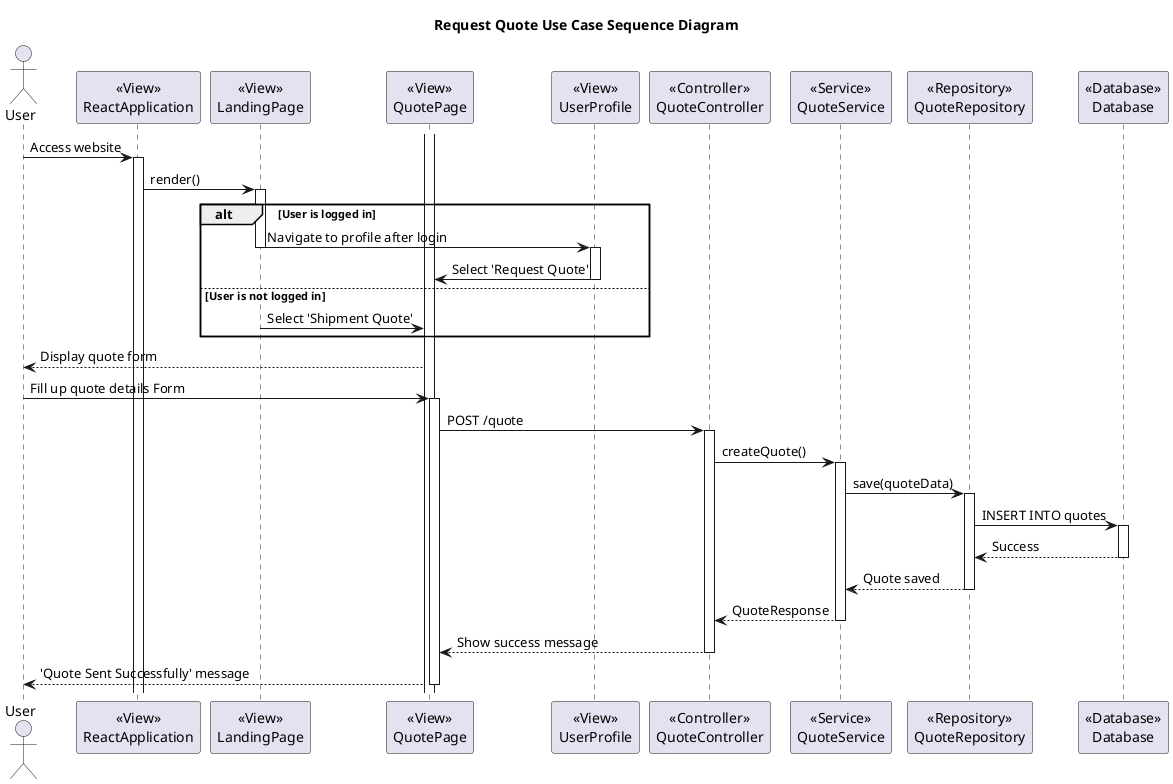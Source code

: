 @startuml
title Request Quote Use Case Sequence Diagram

actor User

participant ReactApplication as "<<View>>\nReactApplication"
participant LandingPage as "<<View>>\nLandingPage"
participant QuotePage as "<<View>>\nQuotePage"
participant UserProfile as "<<View>>\nUserProfile"
participant QuoteController as "<<Controller>>\nQuoteController"
participant QuoteService as "<<Service>>\nQuoteService"
participant QuoteRepository as "<<Repository>>\nQuoteRepository"
participant Database as "<<Database>>\nDatabase"

User -> ReactApplication : Access website
activate ReactApplication

ReactApplication -> LandingPage : render()
activate LandingPage

alt User is logged in
    LandingPage -> UserProfile : Navigate to profile after login
    deactivate LandingPage
    activate UserProfile
    UserProfile -> QuotePage : Select 'Request Quote'
    deactivate UserProfile
else User is not logged in
    LandingPage -> QuotePage : Select 'Shipment Quote'
    deactivate LandingPage
end
activate QuotePage

QuotePage --> User : Display quote form
User -> QuotePage : Fill up quote details Form
activate QuotePage

QuotePage -> QuoteController : POST /quote
activate QuoteController

QuoteController -> QuoteService : createQuote()
activate QuoteService

QuoteService -> QuoteRepository : save(quoteData)
activate QuoteRepository

QuoteRepository -> Database : INSERT INTO quotes
activate Database
Database --> QuoteRepository : Success
deactivate Database

QuoteRepository --> QuoteService : Quote saved
deactivate QuoteRepository

QuoteService --> QuoteController : QuoteResponse
deactivate QuoteService

QuoteController --> QuotePage : Show success message
deactivate QuoteController

QuotePage --> User : 'Quote Sent Successfully' message
deactivate QuotePage

@enduml

